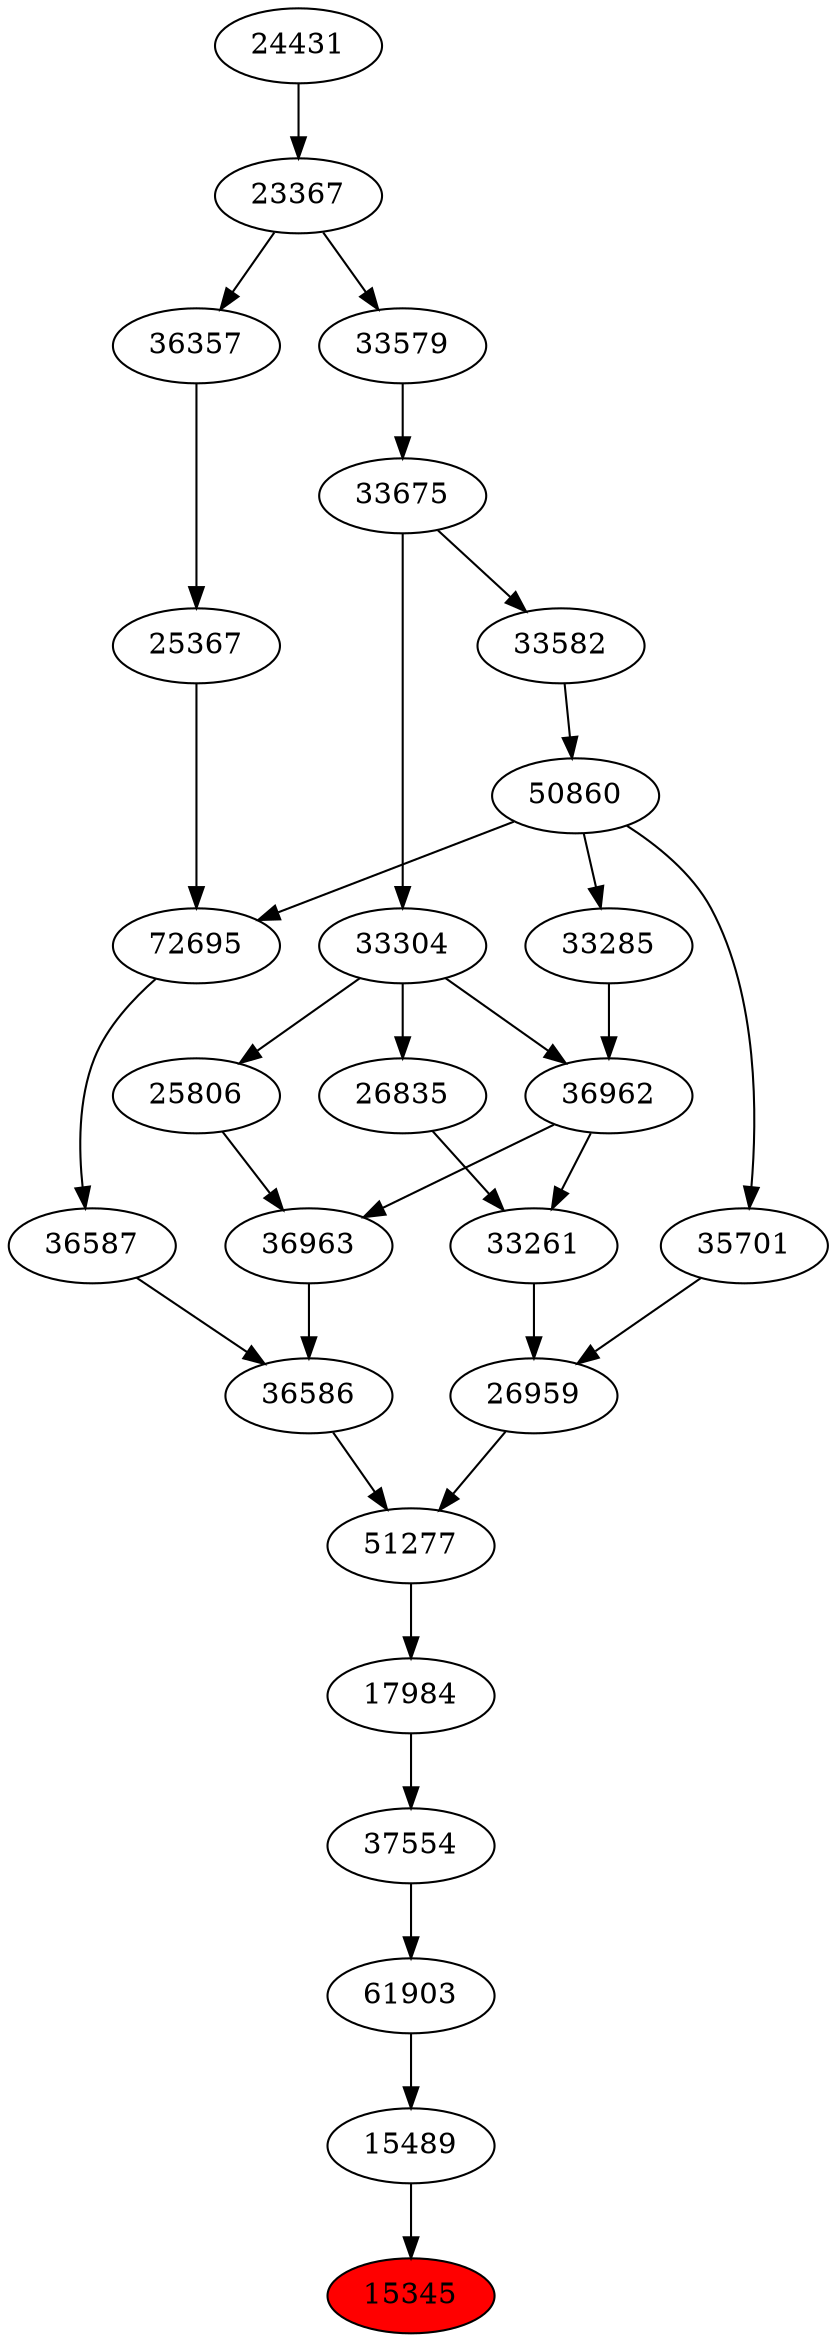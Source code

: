 strict digraph{ 
15345 [label="15345" fillcolor=red style=filled]
15489 -> 15345
15489 [label="15489"]
61903 -> 15489
61903 [label="61903"]
37554 -> 61903
37554 [label="37554"]
17984 -> 37554
17984 [label="17984"]
51277 -> 17984
51277 [label="51277"]
36586 -> 51277
26959 -> 51277
36586 [label="36586"]
36587 -> 36586
36963 -> 36586
26959 [label="26959"]
35701 -> 26959
33261 -> 26959
36587 [label="36587"]
72695 -> 36587
36963 [label="36963"]
36962 -> 36963
25806 -> 36963
35701 [label="35701"]
50860 -> 35701
33261 [label="33261"]
36962 -> 33261
26835 -> 33261
72695 [label="72695"]
50860 -> 72695
25367 -> 72695
36962 [label="36962"]
33285 -> 36962
33304 -> 36962
25806 [label="25806"]
33304 -> 25806
50860 [label="50860"]
33582 -> 50860
26835 [label="26835"]
33304 -> 26835
25367 [label="25367"]
36357 -> 25367
33285 [label="33285"]
50860 -> 33285
33304 [label="33304"]
33675 -> 33304
33582 [label="33582"]
33675 -> 33582
36357 [label="36357"]
23367 -> 36357
33675 [label="33675"]
33579 -> 33675
23367 [label="23367"]
24431 -> 23367
33579 [label="33579"]
23367 -> 33579
24431 [label="24431"]
}